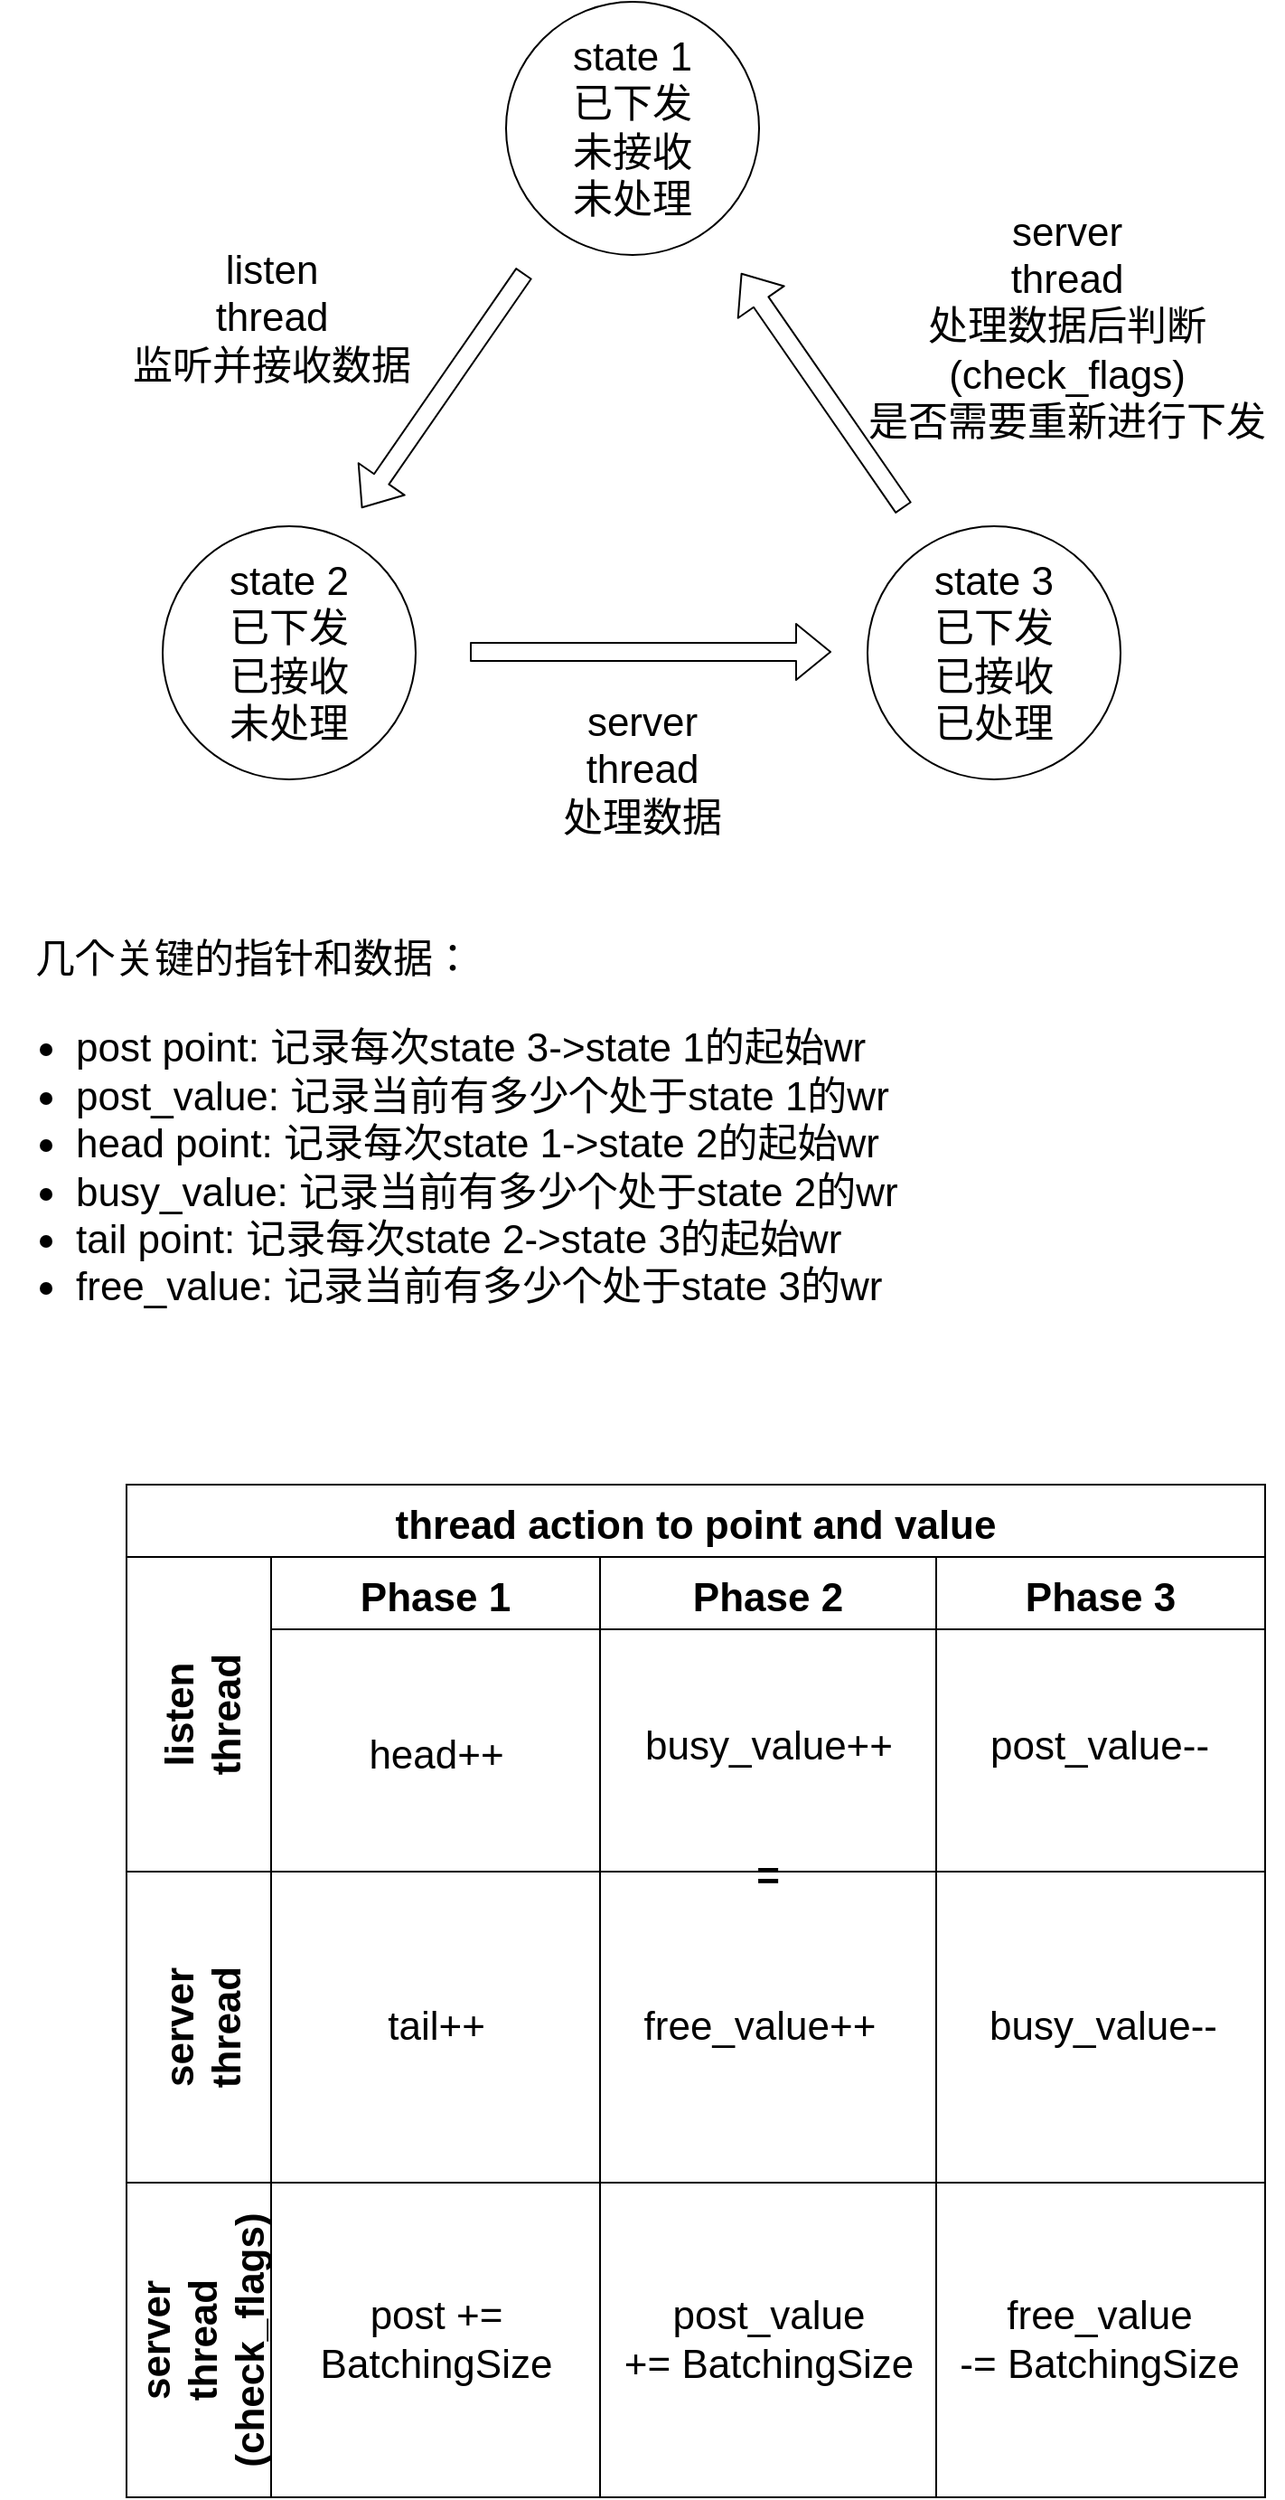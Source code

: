 <mxfile>
    <diagram id="EJ6dvWvoU64ozF4Sr17x" name="第 1 页">
        <mxGraphModel dx="838" dy="785" grid="1" gridSize="10" guides="1" tooltips="1" connect="1" arrows="1" fold="1" page="1" pageScale="1" pageWidth="850" pageHeight="1100" background="none" math="0" shadow="0">
            <root>
                <mxCell id="0"/>
                <mxCell id="1" parent="0"/>
                <mxCell id="3" value="&lt;font style=&quot;font-size: 22px;&quot;&gt;state 1&lt;br&gt;已下发&lt;br&gt;未接收&lt;br&gt;未处理&lt;/font&gt;" style="ellipse;whiteSpace=wrap;html=1;aspect=fixed;fillColor=none;" parent="1" vertex="1">
                    <mxGeometry x="320" y="90" width="140" height="140" as="geometry"/>
                </mxCell>
                <mxCell id="4" value="&lt;font style=&quot;font-size: 22px;&quot;&gt;state 2&lt;br&gt;已下发&lt;br&gt;已接收&lt;br&gt;未处理&lt;/font&gt;" style="ellipse;whiteSpace=wrap;html=1;aspect=fixed;fillColor=none;" parent="1" vertex="1">
                    <mxGeometry x="130" y="380" width="140" height="140" as="geometry"/>
                </mxCell>
                <mxCell id="5" value="&lt;font style=&quot;font-size: 22px;&quot;&gt;state 3&lt;br&gt;已下发&lt;br&gt;已接收&lt;br&gt;已处理&lt;/font&gt;" style="ellipse;whiteSpace=wrap;html=1;aspect=fixed;fillColor=none;" parent="1" vertex="1">
                    <mxGeometry x="520" y="380" width="140" height="140" as="geometry"/>
                </mxCell>
                <mxCell id="6" value="" style="shape=flexArrow;endArrow=classic;html=1;fontSize=22;" parent="1" edge="1">
                    <mxGeometry width="50" height="50" relative="1" as="geometry">
                        <mxPoint x="330" y="240" as="sourcePoint"/>
                        <mxPoint x="240" y="370" as="targetPoint"/>
                    </mxGeometry>
                </mxCell>
                <mxCell id="7" value="" style="shape=flexArrow;endArrow=classic;html=1;fontSize=22;" parent="1" edge="1">
                    <mxGeometry width="50" height="50" relative="1" as="geometry">
                        <mxPoint x="300" y="449.5" as="sourcePoint"/>
                        <mxPoint x="500" y="449.5" as="targetPoint"/>
                    </mxGeometry>
                </mxCell>
                <mxCell id="8" value="" style="shape=flexArrow;endArrow=classic;html=1;fontSize=22;" parent="1" edge="1">
                    <mxGeometry width="50" height="50" relative="1" as="geometry">
                        <mxPoint x="540" y="370" as="sourcePoint"/>
                        <mxPoint x="450" y="240" as="targetPoint"/>
                    </mxGeometry>
                </mxCell>
                <mxCell id="9" value="listen&lt;br&gt;thread&lt;br&gt;监听并接收数据" style="text;html=1;align=center;verticalAlign=middle;resizable=0;points=[];autosize=1;strokeColor=none;fillColor=none;fontSize=22;" parent="1" vertex="1">
                    <mxGeometry x="100" y="220" width="180" height="90" as="geometry"/>
                </mxCell>
                <mxCell id="10" value="server&lt;br&gt;thread&lt;br&gt;处理数据" style="text;html=1;align=center;verticalAlign=middle;resizable=0;points=[];autosize=1;strokeColor=none;fillColor=none;fontSize=22;" parent="1" vertex="1">
                    <mxGeometry x="340" y="470" width="110" height="90" as="geometry"/>
                </mxCell>
                <mxCell id="13" value="server&lt;br&gt;thread&lt;br&gt;处理数据后判断&lt;br&gt;(check_flags)&lt;br&gt;是否需要重新进行下发" style="text;html=1;align=center;verticalAlign=middle;resizable=0;points=[];autosize=1;strokeColor=none;fillColor=none;fontSize=22;" parent="1" vertex="1">
                    <mxGeometry x="510" y="195" width="240" height="150" as="geometry"/>
                </mxCell>
                <mxCell id="14" value="几个关键的指针和数据：&lt;br&gt;" style="text;html=1;align=center;verticalAlign=middle;resizable=0;points=[];autosize=1;strokeColor=none;fillColor=none;fontSize=22;" parent="1" vertex="1">
                    <mxGeometry x="45" y="600" width="270" height="40" as="geometry"/>
                </mxCell>
                <mxCell id="28" value="&lt;ul&gt;&lt;li&gt;post point: 记录每次state 3-&amp;gt;state 1的起始wr&lt;/li&gt;&lt;li&gt;post_value: 记录当前有多少个处于state 1的wr&amp;nbsp;&lt;/li&gt;&lt;li&gt;head point: 记录每次state 1-&amp;gt;state 2的起始wr&lt;/li&gt;&lt;li&gt;busy_value: 记录当前有多少个处于state 2的wr&lt;/li&gt;&lt;li&gt;tail point: 记录每次state 2-&amp;gt;state 3的起始wr&lt;/li&gt;&lt;li&gt;free_value: 记录当前有多少个处于state 3的wr&lt;br&gt;&lt;/li&gt;&lt;/ul&gt;" style="text;strokeColor=none;fillColor=none;html=1;whiteSpace=wrap;verticalAlign=middle;overflow=hidden;fontSize=22;" parent="1" vertex="1">
                    <mxGeometry x="40" y="620" width="600" height="230" as="geometry"/>
                </mxCell>
                <mxCell id="30" value="thread action to point and value" style="shape=table;childLayout=tableLayout;startSize=40;collapsible=0;recursiveResize=0;expand=0;fontStyle=1;fontSize=22;fillColor=none;" parent="1" vertex="1">
                    <mxGeometry x="110" y="910" width="630" height="560" as="geometry"/>
                </mxCell>
                <mxCell id="31" value="listen&#xa;thread" style="shape=tableRow;horizontal=0;startSize=80;swimlaneHead=0;swimlaneBody=0;top=0;left=0;bottom=0;right=0;dropTarget=0;fillColor=none;collapsible=0;recursiveResize=0;expand=0;fontStyle=1;fontSize=22;" parent="30" vertex="1">
                    <mxGeometry y="40" width="630" height="174" as="geometry"/>
                </mxCell>
                <mxCell id="32" value="Phase 1" style="swimlane;swimlaneHead=0;swimlaneBody=0;fontStyle=0;connectable=0;fillColor=none;startSize=40;collapsible=0;recursiveResize=0;expand=0;fontStyle=1;fontSize=22;" parent="31" vertex="1">
                    <mxGeometry x="80" width="182" height="174" as="geometry">
                        <mxRectangle width="182" height="174" as="alternateBounds"/>
                    </mxGeometry>
                </mxCell>
                <mxCell id="44" value="head++" style="text;html=1;align=center;verticalAlign=middle;resizable=0;points=[];autosize=1;strokeColor=none;fillColor=none;fontSize=22;" parent="32" vertex="1">
                    <mxGeometry x="41" y="90" width="100" height="40" as="geometry"/>
                </mxCell>
                <mxCell id="33" value="Phase 2" style="swimlane;swimlaneHead=0;swimlaneBody=0;fontStyle=0;connectable=0;fillColor=none;startSize=40;collapsible=0;recursiveResize=0;expand=0;fontStyle=1;fontSize=22;" parent="31" vertex="1">
                    <mxGeometry x="262" width="186" height="174" as="geometry">
                        <mxRectangle width="186" height="174" as="alternateBounds"/>
                    </mxGeometry>
                </mxCell>
                <mxCell id="45" value="busy_value++" style="text;html=1;align=center;verticalAlign=middle;resizable=0;points=[];autosize=1;strokeColor=none;fillColor=none;fontSize=22;" parent="33" vertex="1">
                    <mxGeometry x="13" y="85" width="160" height="40" as="geometry"/>
                </mxCell>
                <mxCell id="34" value="Phase 3" style="swimlane;swimlaneHead=0;swimlaneBody=0;fontStyle=0;connectable=0;fillColor=none;startSize=40;collapsible=0;recursiveResize=0;expand=0;fontStyle=1;fontSize=22;" parent="31" vertex="1">
                    <mxGeometry x="448" width="182" height="174" as="geometry">
                        <mxRectangle width="182" height="174" as="alternateBounds"/>
                    </mxGeometry>
                </mxCell>
                <mxCell id="46" value="&lt;span style=&quot;color: rgb(0, 0, 0);&quot;&gt;post_value--&lt;/span&gt;" style="text;html=1;align=center;verticalAlign=middle;resizable=0;points=[];autosize=1;strokeColor=none;fillColor=none;fontSize=22;" parent="34" vertex="1">
                    <mxGeometry x="20" y="85" width="140" height="40" as="geometry"/>
                </mxCell>
                <mxCell id="35" value="server &#xa;thread" style="shape=tableRow;horizontal=0;startSize=80;swimlaneHead=0;swimlaneBody=0;top=0;left=0;bottom=0;right=0;dropTarget=0;fillColor=none;collapsible=0;recursiveResize=0;expand=0;fontStyle=1;fontSize=22;" parent="30" vertex="1">
                    <mxGeometry y="214" width="630" height="172" as="geometry"/>
                </mxCell>
                <mxCell id="36" value="" style="swimlane;swimlaneHead=0;swimlaneBody=0;fontStyle=0;connectable=0;fillColor=none;startSize=0;collapsible=0;recursiveResize=0;expand=0;fontStyle=1;fontSize=22;" parent="35" vertex="1">
                    <mxGeometry x="80" width="182" height="172" as="geometry">
                        <mxRectangle width="182" height="172" as="alternateBounds"/>
                    </mxGeometry>
                </mxCell>
                <mxCell id="47" value="tail++" style="text;html=1;align=center;verticalAlign=middle;resizable=0;points=[];autosize=1;strokeColor=none;fillColor=none;fontSize=22;" parent="36" vertex="1">
                    <mxGeometry x="51" y="66" width="80" height="40" as="geometry"/>
                </mxCell>
                <mxCell id="37" value="=" style="swimlane;swimlaneHead=0;swimlaneBody=0;fontStyle=0;connectable=0;fillColor=none;startSize=0;collapsible=0;recursiveResize=0;expand=0;fontStyle=1;fontSize=22;" parent="35" vertex="1">
                    <mxGeometry x="262" width="186" height="172" as="geometry">
                        <mxRectangle width="186" height="172" as="alternateBounds"/>
                    </mxGeometry>
                </mxCell>
                <mxCell id="51" value="free_value++" style="text;html=1;align=center;verticalAlign=middle;resizable=0;points=[];autosize=1;strokeColor=none;fillColor=none;fontSize=22;" parent="37" vertex="1">
                    <mxGeometry x="13" y="66" width="150" height="40" as="geometry"/>
                </mxCell>
                <mxCell id="38" value="" style="swimlane;swimlaneHead=0;swimlaneBody=0;fontStyle=0;connectable=0;fillColor=none;startSize=0;collapsible=0;recursiveResize=0;expand=0;fontStyle=1;fontSize=22;" parent="35" vertex="1">
                    <mxGeometry x="448" width="182" height="172" as="geometry">
                        <mxRectangle width="182" height="172" as="alternateBounds"/>
                    </mxGeometry>
                </mxCell>
                <mxCell id="52" value="busy_value--" style="text;html=1;align=center;verticalAlign=middle;resizable=0;points=[];autosize=1;strokeColor=none;fillColor=none;fontSize=22;" parent="38" vertex="1">
                    <mxGeometry x="17" y="66" width="150" height="40" as="geometry"/>
                </mxCell>
                <mxCell id="39" value="server &#xa;thread&#xa;(check_flags)" style="shape=tableRow;horizontal=0;startSize=80;swimlaneHead=0;swimlaneBody=0;top=0;left=0;bottom=0;right=0;dropTarget=0;fillColor=none;collapsible=0;recursiveResize=0;expand=0;fontStyle=1;fontSize=22;" parent="30" vertex="1">
                    <mxGeometry y="386" width="630" height="174" as="geometry"/>
                </mxCell>
                <mxCell id="40" value="" style="swimlane;swimlaneHead=0;swimlaneBody=0;fontStyle=0;connectable=0;fillColor=none;startSize=0;collapsible=0;recursiveResize=0;expand=0;fontStyle=1;fontSize=22;" parent="39" vertex="1">
                    <mxGeometry x="80" width="182" height="174" as="geometry">
                        <mxRectangle width="182" height="174" as="alternateBounds"/>
                    </mxGeometry>
                </mxCell>
                <mxCell id="48" value="post += &lt;br&gt;BatchingSize" style="text;html=1;align=center;verticalAlign=middle;resizable=0;points=[];autosize=1;strokeColor=none;fillColor=none;fontSize=22;" parent="40" vertex="1">
                    <mxGeometry x="16" y="52" width="150" height="70" as="geometry"/>
                </mxCell>
                <mxCell id="41" value="" style="swimlane;swimlaneHead=0;swimlaneBody=0;fontStyle=0;connectable=0;fillColor=none;startSize=0;collapsible=0;recursiveResize=0;expand=0;fontStyle=1;fontSize=22;" parent="39" vertex="1">
                    <mxGeometry x="262" width="186" height="174" as="geometry">
                        <mxRectangle width="186" height="174" as="alternateBounds"/>
                    </mxGeometry>
                </mxCell>
                <mxCell id="49" value="post_value &lt;br&gt;+= BatchingSize" style="text;html=1;align=center;verticalAlign=middle;resizable=0;points=[];autosize=1;strokeColor=none;fillColor=none;fontSize=22;" parent="41" vertex="1">
                    <mxGeometry x="3" y="52" width="180" height="70" as="geometry"/>
                </mxCell>
                <mxCell id="42" value="" style="swimlane;swimlaneHead=0;swimlaneBody=0;fontStyle=0;connectable=0;fillColor=none;startSize=0;collapsible=0;recursiveResize=0;expand=0;fontStyle=1;fontSize=22;" parent="39" vertex="1">
                    <mxGeometry x="448" width="182" height="174" as="geometry">
                        <mxRectangle width="182" height="174" as="alternateBounds"/>
                    </mxGeometry>
                </mxCell>
                <mxCell id="50" value="free_value &lt;br&gt;-= BatchingSize" style="text;html=1;align=center;verticalAlign=middle;resizable=0;points=[];autosize=1;strokeColor=none;fillColor=none;fontSize=22;" parent="42" vertex="1">
                    <mxGeometry y="52" width="180" height="70" as="geometry"/>
                </mxCell>
            </root>
        </mxGraphModel>
    </diagram>
</mxfile>